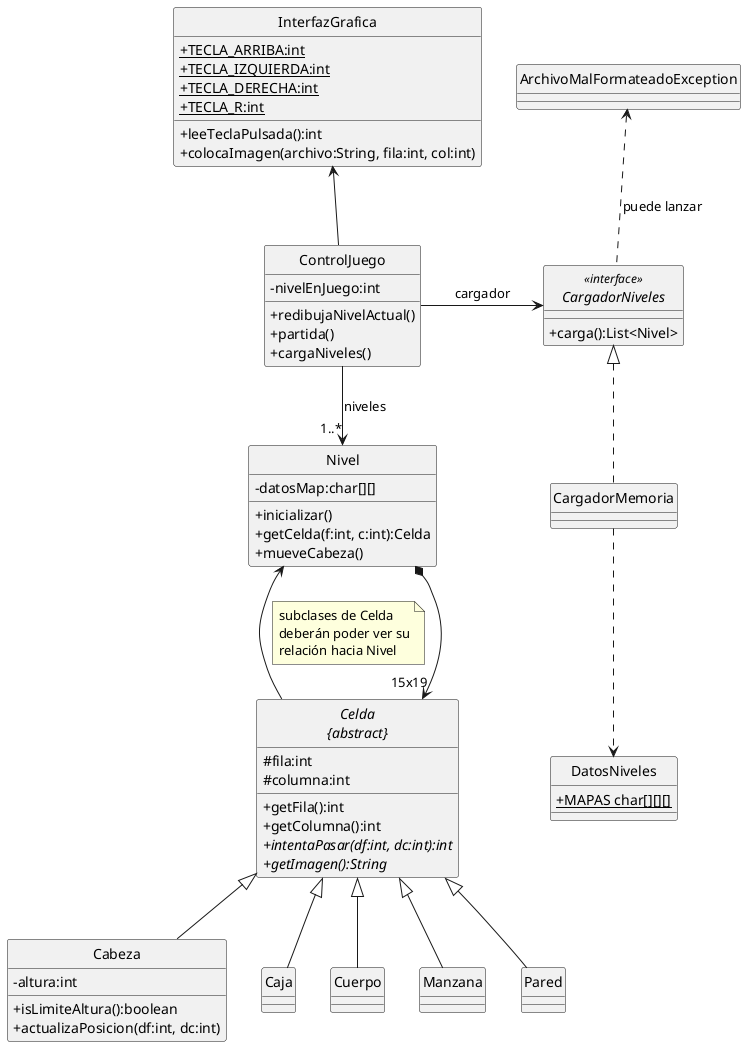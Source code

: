 @startuml asd

hide circle
skinparam classAttributeIconSize 0

class InterfazGrafica {
    +{static} TECLA_ARRIBA:int
    +{static} TECLA_IZQUIERDA:int
    +{static} TECLA_DERECHA:int
    +{static} TECLA_R:int
    +leeTeclaPulsada():int
    +colocaImagen(archivo:String, fila:int, col:int)
}

interface CargadorNiveles <<interface>> {
    +carga():List<Nivel>
}

ArchivoMalFormateadoException <.. CargadorNiveles: puede lanzar
ControlJuego -right-> CargadorNiveles: cargador

CargadorNiveles <|.. CargadorMemoria

CargadorMemoria ..> DatosNiveles

class ControlJuego {
    -nivelEnJuego:int
    +redibujaNivelActual()
    +partida()
    +cargaNiveles()
}

class Nivel {
    -datosMap:char[][]
    +inicializar()
    +getCelda(f:int, c:int):Celda
    +mueveCabeza()
}

abstract class "Celda\n{abstract}" as Celda {
    #fila:int
    #columna:int
    +getFila():int
    +getColumna():int
    +{abstract}intentaPasar(df:int, dc:int):int
    +{abstract}getImagen():String
}

class Cabeza {
    -altura:int
    +isLimiteAltura():boolean
    +actualizaPosicion(df:int, dc:int)
}

class DatosNiveles {
    +{static} MAPAS char[][][]
}


InterfazGrafica <-- ControlJuego
ControlJuego -down-> "1..*" Nivel : niveles

Celda -up-> Nivel
note right on link
    subclases de Celda
    deberán poder ver su
    relación hacia Nivel
end note

Nivel *-down-> "15x19" Celda

Celda <|-- Cabeza
Celda <|-- Caja
Celda <|-- Cuerpo
Celda <|-- Manzana
Celda <|-- Pared

@enduml
